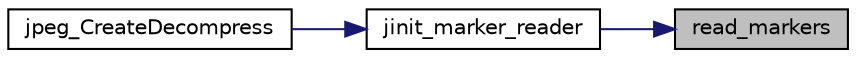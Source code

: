 digraph "read_markers"
{
 // LATEX_PDF_SIZE
  bgcolor="transparent";
  edge [fontname="Helvetica",fontsize="10",labelfontname="Helvetica",labelfontsize="10"];
  node [fontname="Helvetica",fontsize="10",shape=record];
  rankdir="RL";
  Node133 [label="read_markers",height=0.2,width=0.4,color="black", fillcolor="grey75", style="filled", fontcolor="black",tooltip=" "];
  Node133 -> Node134 [dir="back",color="midnightblue",fontsize="10",style="solid"];
  Node134 [label="jinit_marker_reader",height=0.2,width=0.4,color="black",URL="$jdmarker_8c.html#a8fa54cb03525a09cd2a6121496895072",tooltip=" "];
  Node134 -> Node135 [dir="back",color="midnightblue",fontsize="10",style="solid"];
  Node135 [label="jpeg_CreateDecompress",height=0.2,width=0.4,color="black",URL="$jdapimin_8c.html#a02b5c7eb58970a07cae85ffdcda9085d",tooltip=" "];
}
